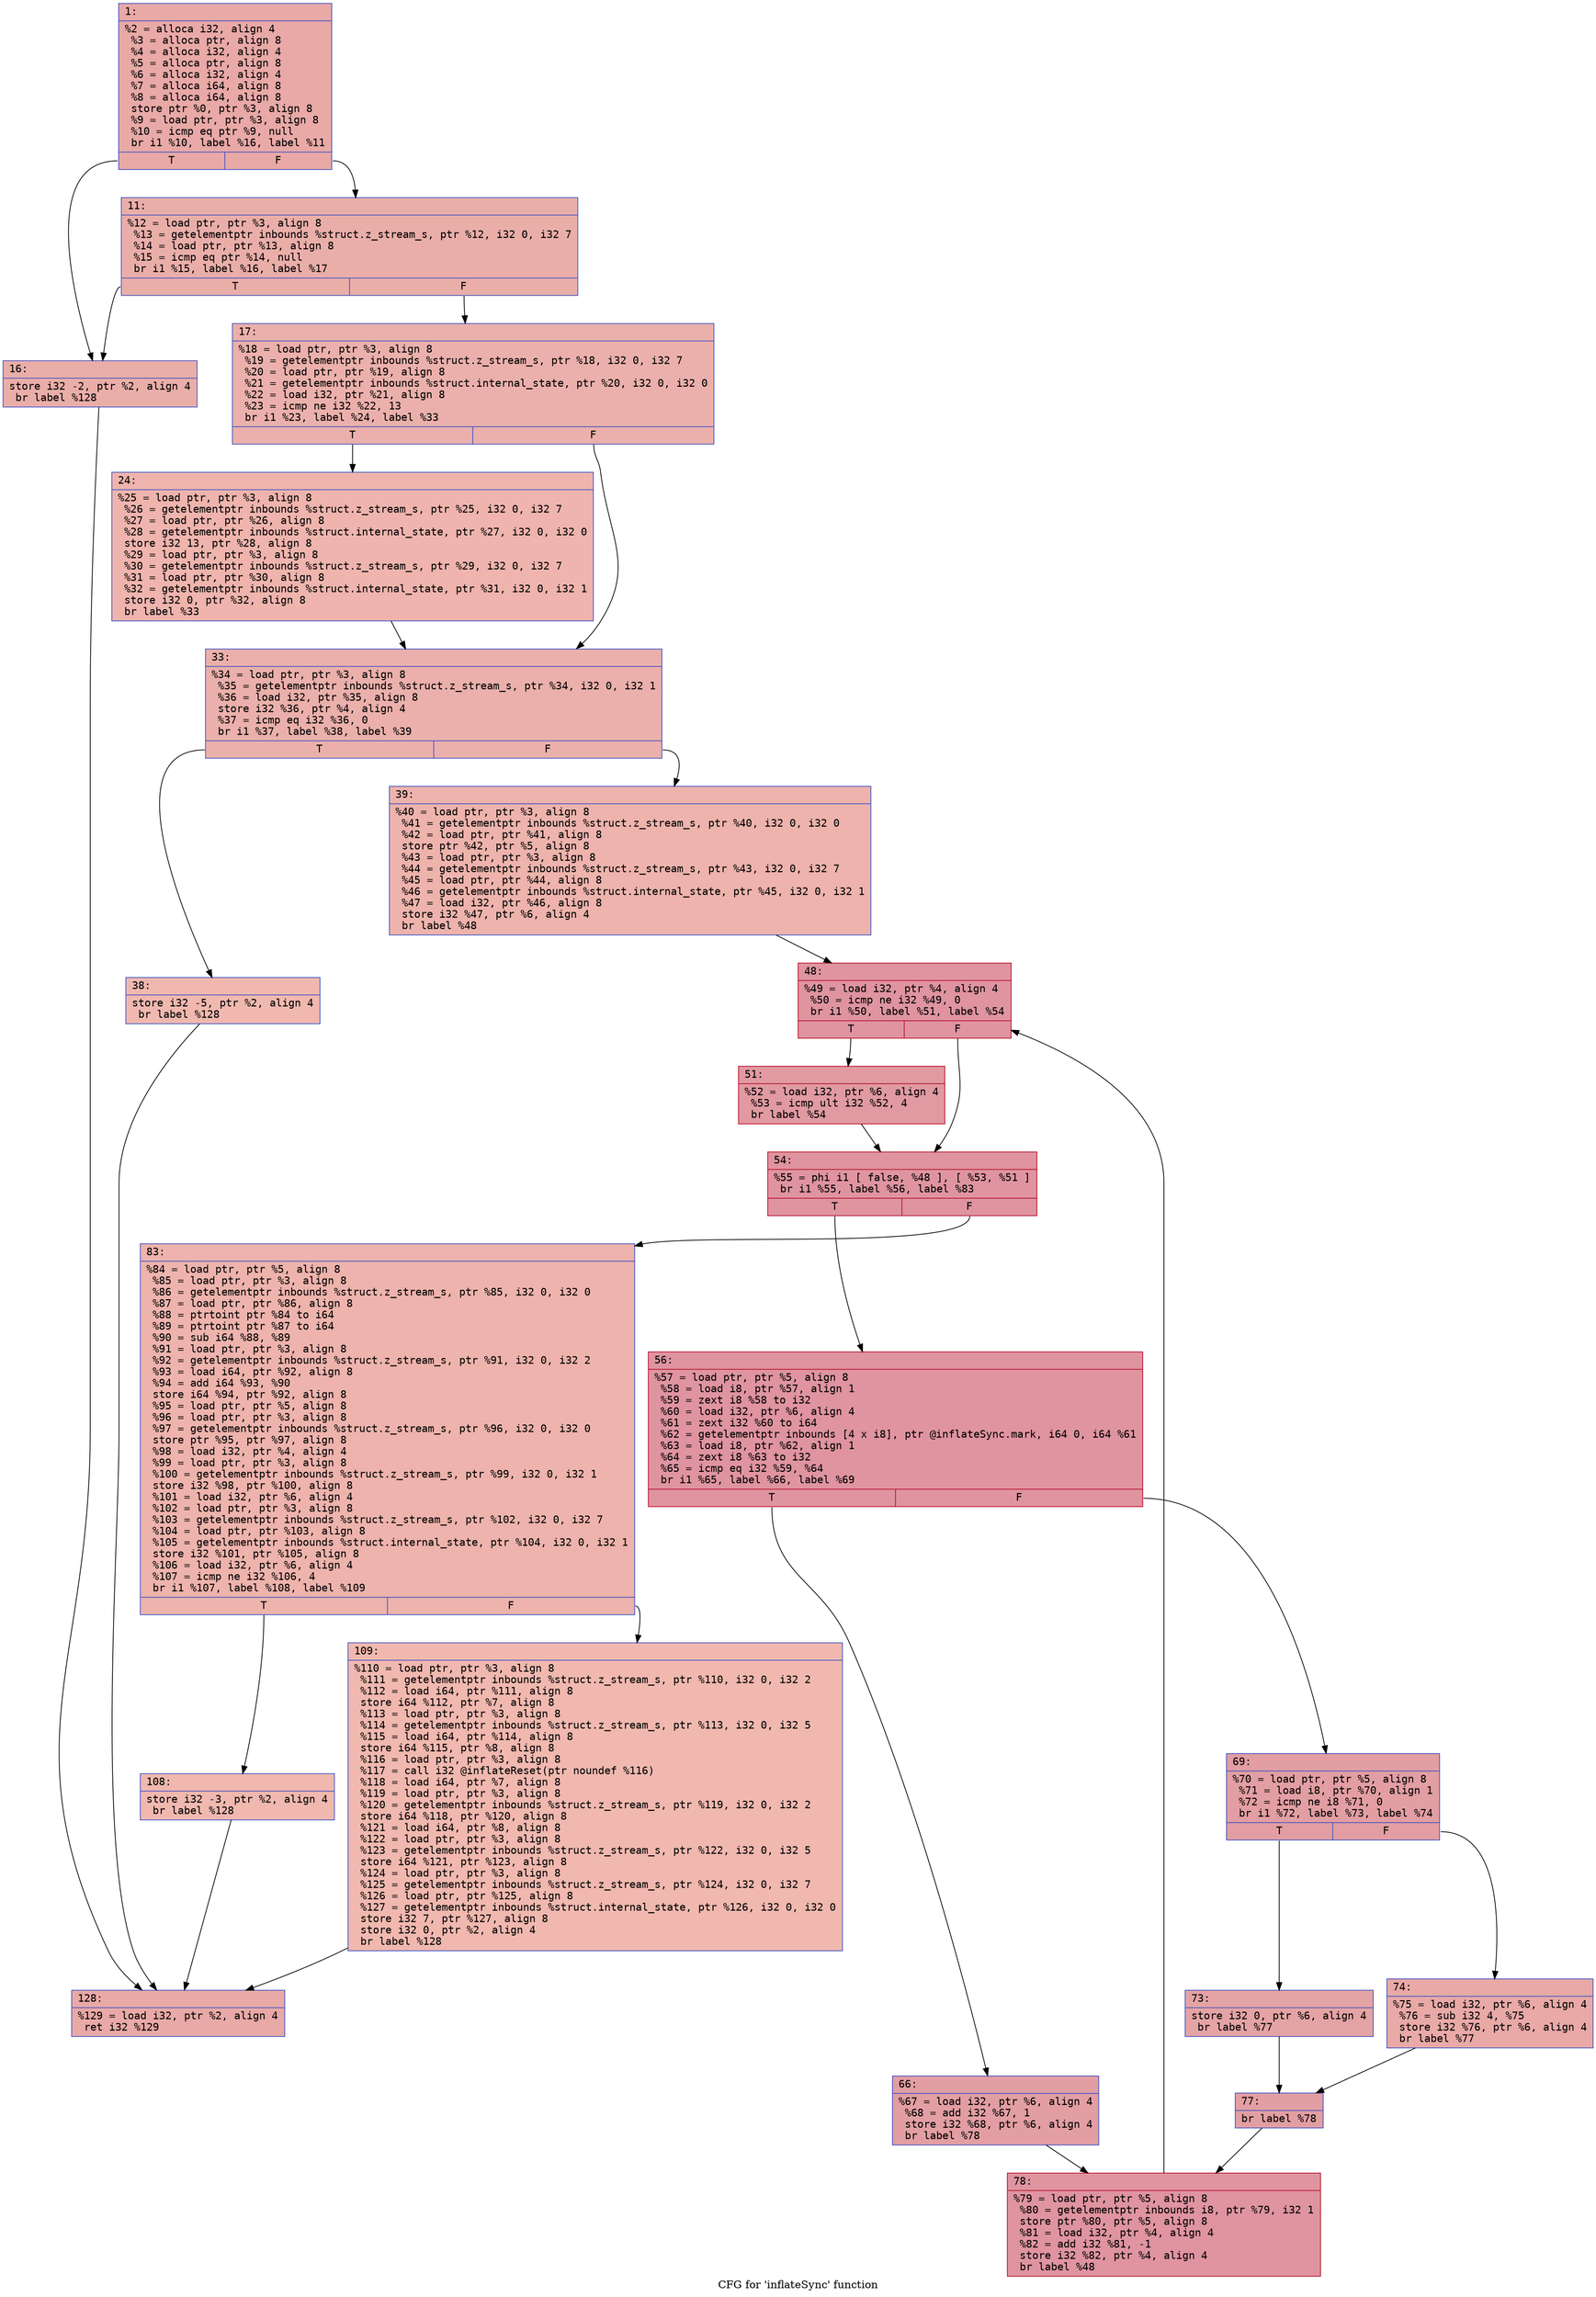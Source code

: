 digraph "CFG for 'inflateSync' function" {
	label="CFG for 'inflateSync' function";

	Node0x600002849f90 [shape=record,color="#3d50c3ff", style=filled, fillcolor="#ca3b3770" fontname="Courier",label="{1:\l|  %2 = alloca i32, align 4\l  %3 = alloca ptr, align 8\l  %4 = alloca i32, align 4\l  %5 = alloca ptr, align 8\l  %6 = alloca i32, align 4\l  %7 = alloca i64, align 8\l  %8 = alloca i64, align 8\l  store ptr %0, ptr %3, align 8\l  %9 = load ptr, ptr %3, align 8\l  %10 = icmp eq ptr %9, null\l  br i1 %10, label %16, label %11\l|{<s0>T|<s1>F}}"];
	Node0x600002849f90:s0 -> Node0x60000284a350[tooltip="1 -> 16\nProbability 37.50%" ];
	Node0x600002849f90:s1 -> Node0x60000284a300[tooltip="1 -> 11\nProbability 62.50%" ];
	Node0x60000284a300 [shape=record,color="#3d50c3ff", style=filled, fillcolor="#d0473d70" fontname="Courier",label="{11:\l|  %12 = load ptr, ptr %3, align 8\l  %13 = getelementptr inbounds %struct.z_stream_s, ptr %12, i32 0, i32 7\l  %14 = load ptr, ptr %13, align 8\l  %15 = icmp eq ptr %14, null\l  br i1 %15, label %16, label %17\l|{<s0>T|<s1>F}}"];
	Node0x60000284a300:s0 -> Node0x60000284a350[tooltip="11 -> 16\nProbability 37.50%" ];
	Node0x60000284a300:s1 -> Node0x60000284a3a0[tooltip="11 -> 17\nProbability 62.50%" ];
	Node0x60000284a350 [shape=record,color="#3d50c3ff", style=filled, fillcolor="#d0473d70" fontname="Courier",label="{16:\l|  store i32 -2, ptr %2, align 4\l  br label %128\l}"];
	Node0x60000284a350 -> Node0x60000284a940[tooltip="16 -> 128\nProbability 100.00%" ];
	Node0x60000284a3a0 [shape=record,color="#3d50c3ff", style=filled, fillcolor="#d24b4070" fontname="Courier",label="{17:\l|  %18 = load ptr, ptr %3, align 8\l  %19 = getelementptr inbounds %struct.z_stream_s, ptr %18, i32 0, i32 7\l  %20 = load ptr, ptr %19, align 8\l  %21 = getelementptr inbounds %struct.internal_state, ptr %20, i32 0, i32 0\l  %22 = load i32, ptr %21, align 8\l  %23 = icmp ne i32 %22, 13\l  br i1 %23, label %24, label %33\l|{<s0>T|<s1>F}}"];
	Node0x60000284a3a0:s0 -> Node0x60000284a3f0[tooltip="17 -> 24\nProbability 50.00%" ];
	Node0x60000284a3a0:s1 -> Node0x60000284a440[tooltip="17 -> 33\nProbability 50.00%" ];
	Node0x60000284a3f0 [shape=record,color="#3d50c3ff", style=filled, fillcolor="#d8564670" fontname="Courier",label="{24:\l|  %25 = load ptr, ptr %3, align 8\l  %26 = getelementptr inbounds %struct.z_stream_s, ptr %25, i32 0, i32 7\l  %27 = load ptr, ptr %26, align 8\l  %28 = getelementptr inbounds %struct.internal_state, ptr %27, i32 0, i32 0\l  store i32 13, ptr %28, align 8\l  %29 = load ptr, ptr %3, align 8\l  %30 = getelementptr inbounds %struct.z_stream_s, ptr %29, i32 0, i32 7\l  %31 = load ptr, ptr %30, align 8\l  %32 = getelementptr inbounds %struct.internal_state, ptr %31, i32 0, i32 1\l  store i32 0, ptr %32, align 8\l  br label %33\l}"];
	Node0x60000284a3f0 -> Node0x60000284a440[tooltip="24 -> 33\nProbability 100.00%" ];
	Node0x60000284a440 [shape=record,color="#3d50c3ff", style=filled, fillcolor="#d24b4070" fontname="Courier",label="{33:\l|  %34 = load ptr, ptr %3, align 8\l  %35 = getelementptr inbounds %struct.z_stream_s, ptr %34, i32 0, i32 1\l  %36 = load i32, ptr %35, align 8\l  store i32 %36, ptr %4, align 4\l  %37 = icmp eq i32 %36, 0\l  br i1 %37, label %38, label %39\l|{<s0>T|<s1>F}}"];
	Node0x60000284a440:s0 -> Node0x60000284a490[tooltip="33 -> 38\nProbability 37.50%" ];
	Node0x60000284a440:s1 -> Node0x60000284a4e0[tooltip="33 -> 39\nProbability 62.50%" ];
	Node0x60000284a490 [shape=record,color="#3d50c3ff", style=filled, fillcolor="#dc5d4a70" fontname="Courier",label="{38:\l|  store i32 -5, ptr %2, align 4\l  br label %128\l}"];
	Node0x60000284a490 -> Node0x60000284a940[tooltip="38 -> 128\nProbability 100.00%" ];
	Node0x60000284a4e0 [shape=record,color="#3d50c3ff", style=filled, fillcolor="#d6524470" fontname="Courier",label="{39:\l|  %40 = load ptr, ptr %3, align 8\l  %41 = getelementptr inbounds %struct.z_stream_s, ptr %40, i32 0, i32 0\l  %42 = load ptr, ptr %41, align 8\l  store ptr %42, ptr %5, align 8\l  %43 = load ptr, ptr %3, align 8\l  %44 = getelementptr inbounds %struct.z_stream_s, ptr %43, i32 0, i32 7\l  %45 = load ptr, ptr %44, align 8\l  %46 = getelementptr inbounds %struct.internal_state, ptr %45, i32 0, i32 1\l  %47 = load i32, ptr %46, align 8\l  store i32 %47, ptr %6, align 4\l  br label %48\l}"];
	Node0x60000284a4e0 -> Node0x60000284a530[tooltip="39 -> 48\nProbability 100.00%" ];
	Node0x60000284a530 [shape=record,color="#b70d28ff", style=filled, fillcolor="#b70d2870" fontname="Courier",label="{48:\l|  %49 = load i32, ptr %4, align 4\l  %50 = icmp ne i32 %49, 0\l  br i1 %50, label %51, label %54\l|{<s0>T|<s1>F}}"];
	Node0x60000284a530:s0 -> Node0x60000284a580[tooltip="48 -> 51\nProbability 62.50%" ];
	Node0x60000284a530:s1 -> Node0x60000284a5d0[tooltip="48 -> 54\nProbability 37.50%" ];
	Node0x60000284a580 [shape=record,color="#b70d28ff", style=filled, fillcolor="#bb1b2c70" fontname="Courier",label="{51:\l|  %52 = load i32, ptr %6, align 4\l  %53 = icmp ult i32 %52, 4\l  br label %54\l}"];
	Node0x60000284a580 -> Node0x60000284a5d0[tooltip="51 -> 54\nProbability 100.00%" ];
	Node0x60000284a5d0 [shape=record,color="#b70d28ff", style=filled, fillcolor="#b70d2870" fontname="Courier",label="{54:\l|  %55 = phi i1 [ false, %48 ], [ %53, %51 ]\l  br i1 %55, label %56, label %83\l|{<s0>T|<s1>F}}"];
	Node0x60000284a5d0:s0 -> Node0x60000284a620[tooltip="54 -> 56\nProbability 96.88%" ];
	Node0x60000284a5d0:s1 -> Node0x60000284a850[tooltip="54 -> 83\nProbability 3.12%" ];
	Node0x60000284a620 [shape=record,color="#b70d28ff", style=filled, fillcolor="#b70d2870" fontname="Courier",label="{56:\l|  %57 = load ptr, ptr %5, align 8\l  %58 = load i8, ptr %57, align 1\l  %59 = zext i8 %58 to i32\l  %60 = load i32, ptr %6, align 4\l  %61 = zext i32 %60 to i64\l  %62 = getelementptr inbounds [4 x i8], ptr @inflateSync.mark, i64 0, i64 %61\l  %63 = load i8, ptr %62, align 1\l  %64 = zext i8 %63 to i32\l  %65 = icmp eq i32 %59, %64\l  br i1 %65, label %66, label %69\l|{<s0>T|<s1>F}}"];
	Node0x60000284a620:s0 -> Node0x60000284a670[tooltip="56 -> 66\nProbability 50.00%" ];
	Node0x60000284a620:s1 -> Node0x60000284a6c0[tooltip="56 -> 69\nProbability 50.00%" ];
	Node0x60000284a670 [shape=record,color="#3d50c3ff", style=filled, fillcolor="#be242e70" fontname="Courier",label="{66:\l|  %67 = load i32, ptr %6, align 4\l  %68 = add i32 %67, 1\l  store i32 %68, ptr %6, align 4\l  br label %78\l}"];
	Node0x60000284a670 -> Node0x60000284a800[tooltip="66 -> 78\nProbability 100.00%" ];
	Node0x60000284a6c0 [shape=record,color="#3d50c3ff", style=filled, fillcolor="#be242e70" fontname="Courier",label="{69:\l|  %70 = load ptr, ptr %5, align 8\l  %71 = load i8, ptr %70, align 1\l  %72 = icmp ne i8 %71, 0\l  br i1 %72, label %73, label %74\l|{<s0>T|<s1>F}}"];
	Node0x60000284a6c0:s0 -> Node0x60000284a710[tooltip="69 -> 73\nProbability 62.50%" ];
	Node0x60000284a6c0:s1 -> Node0x60000284a760[tooltip="69 -> 74\nProbability 37.50%" ];
	Node0x60000284a710 [shape=record,color="#3d50c3ff", style=filled, fillcolor="#c32e3170" fontname="Courier",label="{73:\l|  store i32 0, ptr %6, align 4\l  br label %77\l}"];
	Node0x60000284a710 -> Node0x60000284a7b0[tooltip="73 -> 77\nProbability 100.00%" ];
	Node0x60000284a760 [shape=record,color="#3d50c3ff", style=filled, fillcolor="#ca3b3770" fontname="Courier",label="{74:\l|  %75 = load i32, ptr %6, align 4\l  %76 = sub i32 4, %75\l  store i32 %76, ptr %6, align 4\l  br label %77\l}"];
	Node0x60000284a760 -> Node0x60000284a7b0[tooltip="74 -> 77\nProbability 100.00%" ];
	Node0x60000284a7b0 [shape=record,color="#3d50c3ff", style=filled, fillcolor="#be242e70" fontname="Courier",label="{77:\l|  br label %78\l}"];
	Node0x60000284a7b0 -> Node0x60000284a800[tooltip="77 -> 78\nProbability 100.00%" ];
	Node0x60000284a800 [shape=record,color="#b70d28ff", style=filled, fillcolor="#b70d2870" fontname="Courier",label="{78:\l|  %79 = load ptr, ptr %5, align 8\l  %80 = getelementptr inbounds i8, ptr %79, i32 1\l  store ptr %80, ptr %5, align 8\l  %81 = load i32, ptr %4, align 4\l  %82 = add i32 %81, -1\l  store i32 %82, ptr %4, align 4\l  br label %48\l}"];
	Node0x60000284a800 -> Node0x60000284a530[tooltip="78 -> 48\nProbability 100.00%" ];
	Node0x60000284a850 [shape=record,color="#3d50c3ff", style=filled, fillcolor="#d6524470" fontname="Courier",label="{83:\l|  %84 = load ptr, ptr %5, align 8\l  %85 = load ptr, ptr %3, align 8\l  %86 = getelementptr inbounds %struct.z_stream_s, ptr %85, i32 0, i32 0\l  %87 = load ptr, ptr %86, align 8\l  %88 = ptrtoint ptr %84 to i64\l  %89 = ptrtoint ptr %87 to i64\l  %90 = sub i64 %88, %89\l  %91 = load ptr, ptr %3, align 8\l  %92 = getelementptr inbounds %struct.z_stream_s, ptr %91, i32 0, i32 2\l  %93 = load i64, ptr %92, align 8\l  %94 = add i64 %93, %90\l  store i64 %94, ptr %92, align 8\l  %95 = load ptr, ptr %5, align 8\l  %96 = load ptr, ptr %3, align 8\l  %97 = getelementptr inbounds %struct.z_stream_s, ptr %96, i32 0, i32 0\l  store ptr %95, ptr %97, align 8\l  %98 = load i32, ptr %4, align 4\l  %99 = load ptr, ptr %3, align 8\l  %100 = getelementptr inbounds %struct.z_stream_s, ptr %99, i32 0, i32 1\l  store i32 %98, ptr %100, align 8\l  %101 = load i32, ptr %6, align 4\l  %102 = load ptr, ptr %3, align 8\l  %103 = getelementptr inbounds %struct.z_stream_s, ptr %102, i32 0, i32 7\l  %104 = load ptr, ptr %103, align 8\l  %105 = getelementptr inbounds %struct.internal_state, ptr %104, i32 0, i32 1\l  store i32 %101, ptr %105, align 8\l  %106 = load i32, ptr %6, align 4\l  %107 = icmp ne i32 %106, 4\l  br i1 %107, label %108, label %109\l|{<s0>T|<s1>F}}"];
	Node0x60000284a850:s0 -> Node0x60000284a8a0[tooltip="83 -> 108\nProbability 50.00%" ];
	Node0x60000284a850:s1 -> Node0x60000284a8f0[tooltip="83 -> 109\nProbability 50.00%" ];
	Node0x60000284a8a0 [shape=record,color="#3d50c3ff", style=filled, fillcolor="#dc5d4a70" fontname="Courier",label="{108:\l|  store i32 -3, ptr %2, align 4\l  br label %128\l}"];
	Node0x60000284a8a0 -> Node0x60000284a940[tooltip="108 -> 128\nProbability 100.00%" ];
	Node0x60000284a8f0 [shape=record,color="#3d50c3ff", style=filled, fillcolor="#dc5d4a70" fontname="Courier",label="{109:\l|  %110 = load ptr, ptr %3, align 8\l  %111 = getelementptr inbounds %struct.z_stream_s, ptr %110, i32 0, i32 2\l  %112 = load i64, ptr %111, align 8\l  store i64 %112, ptr %7, align 8\l  %113 = load ptr, ptr %3, align 8\l  %114 = getelementptr inbounds %struct.z_stream_s, ptr %113, i32 0, i32 5\l  %115 = load i64, ptr %114, align 8\l  store i64 %115, ptr %8, align 8\l  %116 = load ptr, ptr %3, align 8\l  %117 = call i32 @inflateReset(ptr noundef %116)\l  %118 = load i64, ptr %7, align 8\l  %119 = load ptr, ptr %3, align 8\l  %120 = getelementptr inbounds %struct.z_stream_s, ptr %119, i32 0, i32 2\l  store i64 %118, ptr %120, align 8\l  %121 = load i64, ptr %8, align 8\l  %122 = load ptr, ptr %3, align 8\l  %123 = getelementptr inbounds %struct.z_stream_s, ptr %122, i32 0, i32 5\l  store i64 %121, ptr %123, align 8\l  %124 = load ptr, ptr %3, align 8\l  %125 = getelementptr inbounds %struct.z_stream_s, ptr %124, i32 0, i32 7\l  %126 = load ptr, ptr %125, align 8\l  %127 = getelementptr inbounds %struct.internal_state, ptr %126, i32 0, i32 0\l  store i32 7, ptr %127, align 8\l  store i32 0, ptr %2, align 4\l  br label %128\l}"];
	Node0x60000284a8f0 -> Node0x60000284a940[tooltip="109 -> 128\nProbability 100.00%" ];
	Node0x60000284a940 [shape=record,color="#3d50c3ff", style=filled, fillcolor="#ca3b3770" fontname="Courier",label="{128:\l|  %129 = load i32, ptr %2, align 4\l  ret i32 %129\l}"];
}
